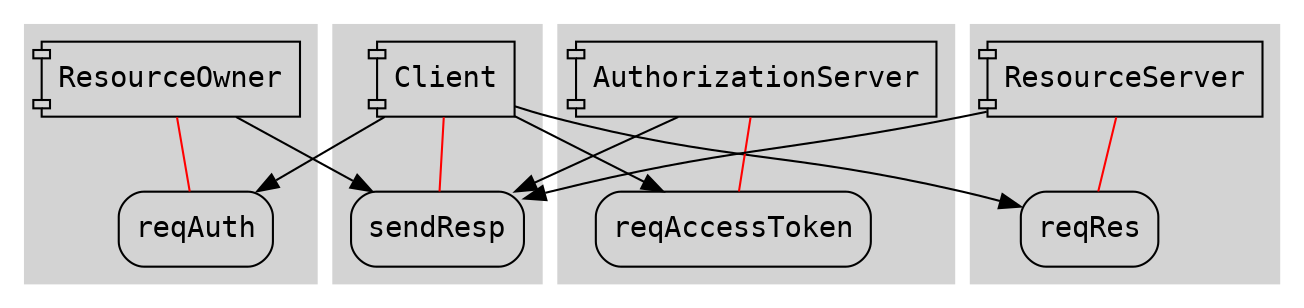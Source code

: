 digraph g {
graph[fontname="courier", splines=true, concentrate=true];
node[fontname="courier"];
edge[fontname="courier", len=1.0];
subgraph cluster_ResourceOwner { 
style=filled; color=lightgrey;
ResourceOwner [shape=component];
reqAuth [shape=rectangle,style="rounded"];
ResourceOwner -> reqAuth [dir=none,color=red];
}
ResourceOwner -> sendResp;
subgraph cluster_Client { 
style=filled; color=lightgrey;
Client [shape=component];
sendResp [shape=rectangle,style="rounded"];
Client -> sendResp [dir=none,color=red];
}
Client -> reqAuth;
Client -> reqRes;
Client -> reqAccessToken;
subgraph cluster_AuthorizationServer { 
style=filled; color=lightgrey;
AuthorizationServer [shape=component];
reqAccessToken [shape=rectangle,style="rounded"];
AuthorizationServer -> reqAccessToken [dir=none,color=red];
}
AuthorizationServer -> sendResp;
subgraph cluster_ResourceServer { 
style=filled; color=lightgrey;
ResourceServer [shape=component];
reqRes [shape=rectangle,style="rounded"];
ResourceServer -> reqRes [dir=none,color=red];
}
ResourceServer -> sendResp;
}
